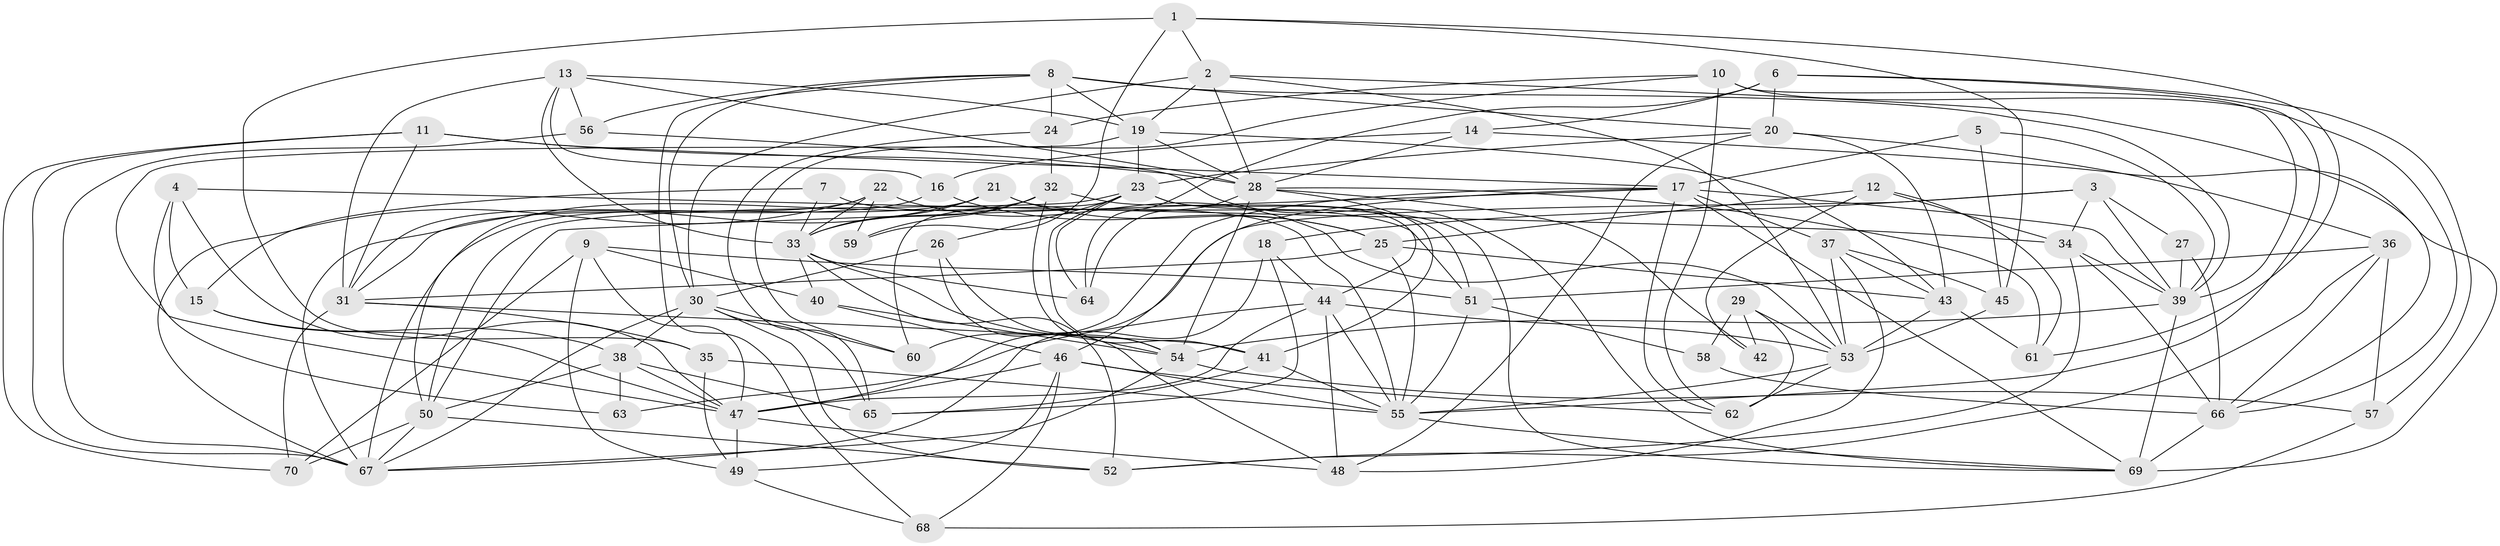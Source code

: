 // original degree distribution, {3: 0.2589928057553957, 4: 0.2949640287769784, 2: 0.11510791366906475, 5: 0.2158273381294964, 6: 0.08633093525179857, 7: 0.014388489208633094, 8: 0.014388489208633094}
// Generated by graph-tools (version 1.1) at 2025/01/03/09/25 03:01:58]
// undirected, 70 vertices, 194 edges
graph export_dot {
graph [start="1"]
  node [color=gray90,style=filled];
  1;
  2;
  3;
  4;
  5;
  6;
  7;
  8;
  9;
  10;
  11;
  12;
  13;
  14;
  15;
  16;
  17;
  18;
  19;
  20;
  21;
  22;
  23;
  24;
  25;
  26;
  27;
  28;
  29;
  30;
  31;
  32;
  33;
  34;
  35;
  36;
  37;
  38;
  39;
  40;
  41;
  42;
  43;
  44;
  45;
  46;
  47;
  48;
  49;
  50;
  51;
  52;
  53;
  54;
  55;
  56;
  57;
  58;
  59;
  60;
  61;
  62;
  63;
  64;
  65;
  66;
  67;
  68;
  69;
  70;
  1 -- 2 [weight=1.0];
  1 -- 35 [weight=2.0];
  1 -- 45 [weight=1.0];
  1 -- 59 [weight=1.0];
  1 -- 61 [weight=1.0];
  2 -- 19 [weight=1.0];
  2 -- 28 [weight=1.0];
  2 -- 30 [weight=1.0];
  2 -- 53 [weight=1.0];
  2 -- 66 [weight=1.0];
  3 -- 18 [weight=1.0];
  3 -- 27 [weight=2.0];
  3 -- 34 [weight=1.0];
  3 -- 39 [weight=1.0];
  3 -- 47 [weight=1.0];
  4 -- 15 [weight=1.0];
  4 -- 34 [weight=1.0];
  4 -- 47 [weight=1.0];
  4 -- 63 [weight=1.0];
  5 -- 17 [weight=1.0];
  5 -- 39 [weight=1.0];
  5 -- 45 [weight=1.0];
  6 -- 14 [weight=1.0];
  6 -- 20 [weight=1.0];
  6 -- 55 [weight=1.0];
  6 -- 57 [weight=1.0];
  6 -- 64 [weight=1.0];
  7 -- 15 [weight=1.0];
  7 -- 33 [weight=1.0];
  7 -- 55 [weight=1.0];
  8 -- 19 [weight=1.0];
  8 -- 20 [weight=1.0];
  8 -- 24 [weight=1.0];
  8 -- 30 [weight=1.0];
  8 -- 39 [weight=1.0];
  8 -- 56 [weight=1.0];
  8 -- 68 [weight=1.0];
  9 -- 40 [weight=1.0];
  9 -- 47 [weight=1.0];
  9 -- 49 [weight=1.0];
  9 -- 51 [weight=1.0];
  9 -- 70 [weight=1.0];
  10 -- 24 [weight=1.0];
  10 -- 39 [weight=1.0];
  10 -- 60 [weight=1.0];
  10 -- 62 [weight=1.0];
  10 -- 66 [weight=1.0];
  11 -- 17 [weight=1.0];
  11 -- 28 [weight=2.0];
  11 -- 31 [weight=1.0];
  11 -- 67 [weight=1.0];
  11 -- 70 [weight=1.0];
  12 -- 25 [weight=1.0];
  12 -- 34 [weight=1.0];
  12 -- 42 [weight=1.0];
  12 -- 61 [weight=1.0];
  13 -- 16 [weight=1.0];
  13 -- 19 [weight=1.0];
  13 -- 28 [weight=1.0];
  13 -- 31 [weight=1.0];
  13 -- 33 [weight=1.0];
  13 -- 56 [weight=1.0];
  14 -- 16 [weight=1.0];
  14 -- 28 [weight=1.0];
  14 -- 69 [weight=1.0];
  15 -- 38 [weight=1.0];
  15 -- 47 [weight=1.0];
  16 -- 25 [weight=1.0];
  16 -- 31 [weight=1.0];
  17 -- 37 [weight=1.0];
  17 -- 39 [weight=1.0];
  17 -- 46 [weight=1.0];
  17 -- 50 [weight=1.0];
  17 -- 60 [weight=1.0];
  17 -- 62 [weight=1.0];
  17 -- 69 [weight=1.0];
  18 -- 44 [weight=1.0];
  18 -- 65 [weight=1.0];
  18 -- 67 [weight=1.0];
  19 -- 23 [weight=1.0];
  19 -- 28 [weight=1.0];
  19 -- 43 [weight=1.0];
  19 -- 47 [weight=1.0];
  20 -- 23 [weight=1.0];
  20 -- 36 [weight=1.0];
  20 -- 43 [weight=1.0];
  20 -- 48 [weight=1.0];
  21 -- 25 [weight=1.0];
  21 -- 33 [weight=1.0];
  21 -- 50 [weight=1.0];
  21 -- 51 [weight=1.0];
  21 -- 67 [weight=1.0];
  22 -- 31 [weight=1.0];
  22 -- 33 [weight=2.0];
  22 -- 53 [weight=1.0];
  22 -- 59 [weight=1.0];
  22 -- 67 [weight=1.0];
  23 -- 26 [weight=1.0];
  23 -- 41 [weight=1.0];
  23 -- 44 [weight=1.0];
  23 -- 50 [weight=2.0];
  23 -- 60 [weight=1.0];
  23 -- 64 [weight=2.0];
  23 -- 69 [weight=1.0];
  24 -- 32 [weight=1.0];
  24 -- 65 [weight=1.0];
  25 -- 31 [weight=1.0];
  25 -- 43 [weight=1.0];
  25 -- 55 [weight=1.0];
  26 -- 30 [weight=1.0];
  26 -- 48 [weight=1.0];
  26 -- 54 [weight=1.0];
  27 -- 39 [weight=1.0];
  27 -- 66 [weight=1.0];
  28 -- 41 [weight=1.0];
  28 -- 42 [weight=1.0];
  28 -- 54 [weight=1.0];
  28 -- 61 [weight=1.0];
  28 -- 64 [weight=1.0];
  29 -- 42 [weight=1.0];
  29 -- 53 [weight=1.0];
  29 -- 58 [weight=1.0];
  29 -- 62 [weight=2.0];
  30 -- 38 [weight=1.0];
  30 -- 52 [weight=1.0];
  30 -- 60 [weight=1.0];
  30 -- 65 [weight=1.0];
  30 -- 67 [weight=1.0];
  31 -- 35 [weight=1.0];
  31 -- 41 [weight=1.0];
  31 -- 70 [weight=1.0];
  32 -- 33 [weight=1.0];
  32 -- 51 [weight=1.0];
  32 -- 54 [weight=1.0];
  32 -- 59 [weight=1.0];
  32 -- 67 [weight=1.0];
  33 -- 40 [weight=1.0];
  33 -- 52 [weight=1.0];
  33 -- 54 [weight=1.0];
  33 -- 64 [weight=1.0];
  34 -- 39 [weight=1.0];
  34 -- 52 [weight=1.0];
  34 -- 66 [weight=1.0];
  35 -- 49 [weight=1.0];
  35 -- 55 [weight=1.0];
  36 -- 51 [weight=1.0];
  36 -- 52 [weight=1.0];
  36 -- 57 [weight=1.0];
  36 -- 66 [weight=1.0];
  37 -- 43 [weight=1.0];
  37 -- 45 [weight=1.0];
  37 -- 48 [weight=1.0];
  37 -- 53 [weight=1.0];
  38 -- 47 [weight=1.0];
  38 -- 50 [weight=2.0];
  38 -- 63 [weight=1.0];
  38 -- 65 [weight=1.0];
  39 -- 54 [weight=1.0];
  39 -- 69 [weight=1.0];
  40 -- 46 [weight=1.0];
  40 -- 54 [weight=1.0];
  41 -- 55 [weight=1.0];
  41 -- 65 [weight=1.0];
  43 -- 53 [weight=1.0];
  43 -- 61 [weight=1.0];
  44 -- 47 [weight=1.0];
  44 -- 48 [weight=1.0];
  44 -- 53 [weight=1.0];
  44 -- 55 [weight=1.0];
  44 -- 63 [weight=1.0];
  45 -- 53 [weight=1.0];
  46 -- 47 [weight=1.0];
  46 -- 49 [weight=1.0];
  46 -- 55 [weight=2.0];
  46 -- 62 [weight=1.0];
  46 -- 68 [weight=1.0];
  47 -- 48 [weight=1.0];
  47 -- 49 [weight=1.0];
  49 -- 68 [weight=1.0];
  50 -- 52 [weight=1.0];
  50 -- 67 [weight=1.0];
  50 -- 70 [weight=1.0];
  51 -- 55 [weight=1.0];
  51 -- 58 [weight=1.0];
  53 -- 55 [weight=1.0];
  53 -- 62 [weight=1.0];
  54 -- 57 [weight=1.0];
  54 -- 67 [weight=1.0];
  55 -- 69 [weight=1.0];
  56 -- 67 [weight=1.0];
  56 -- 69 [weight=1.0];
  57 -- 68 [weight=1.0];
  58 -- 66 [weight=2.0];
  66 -- 69 [weight=1.0];
}
